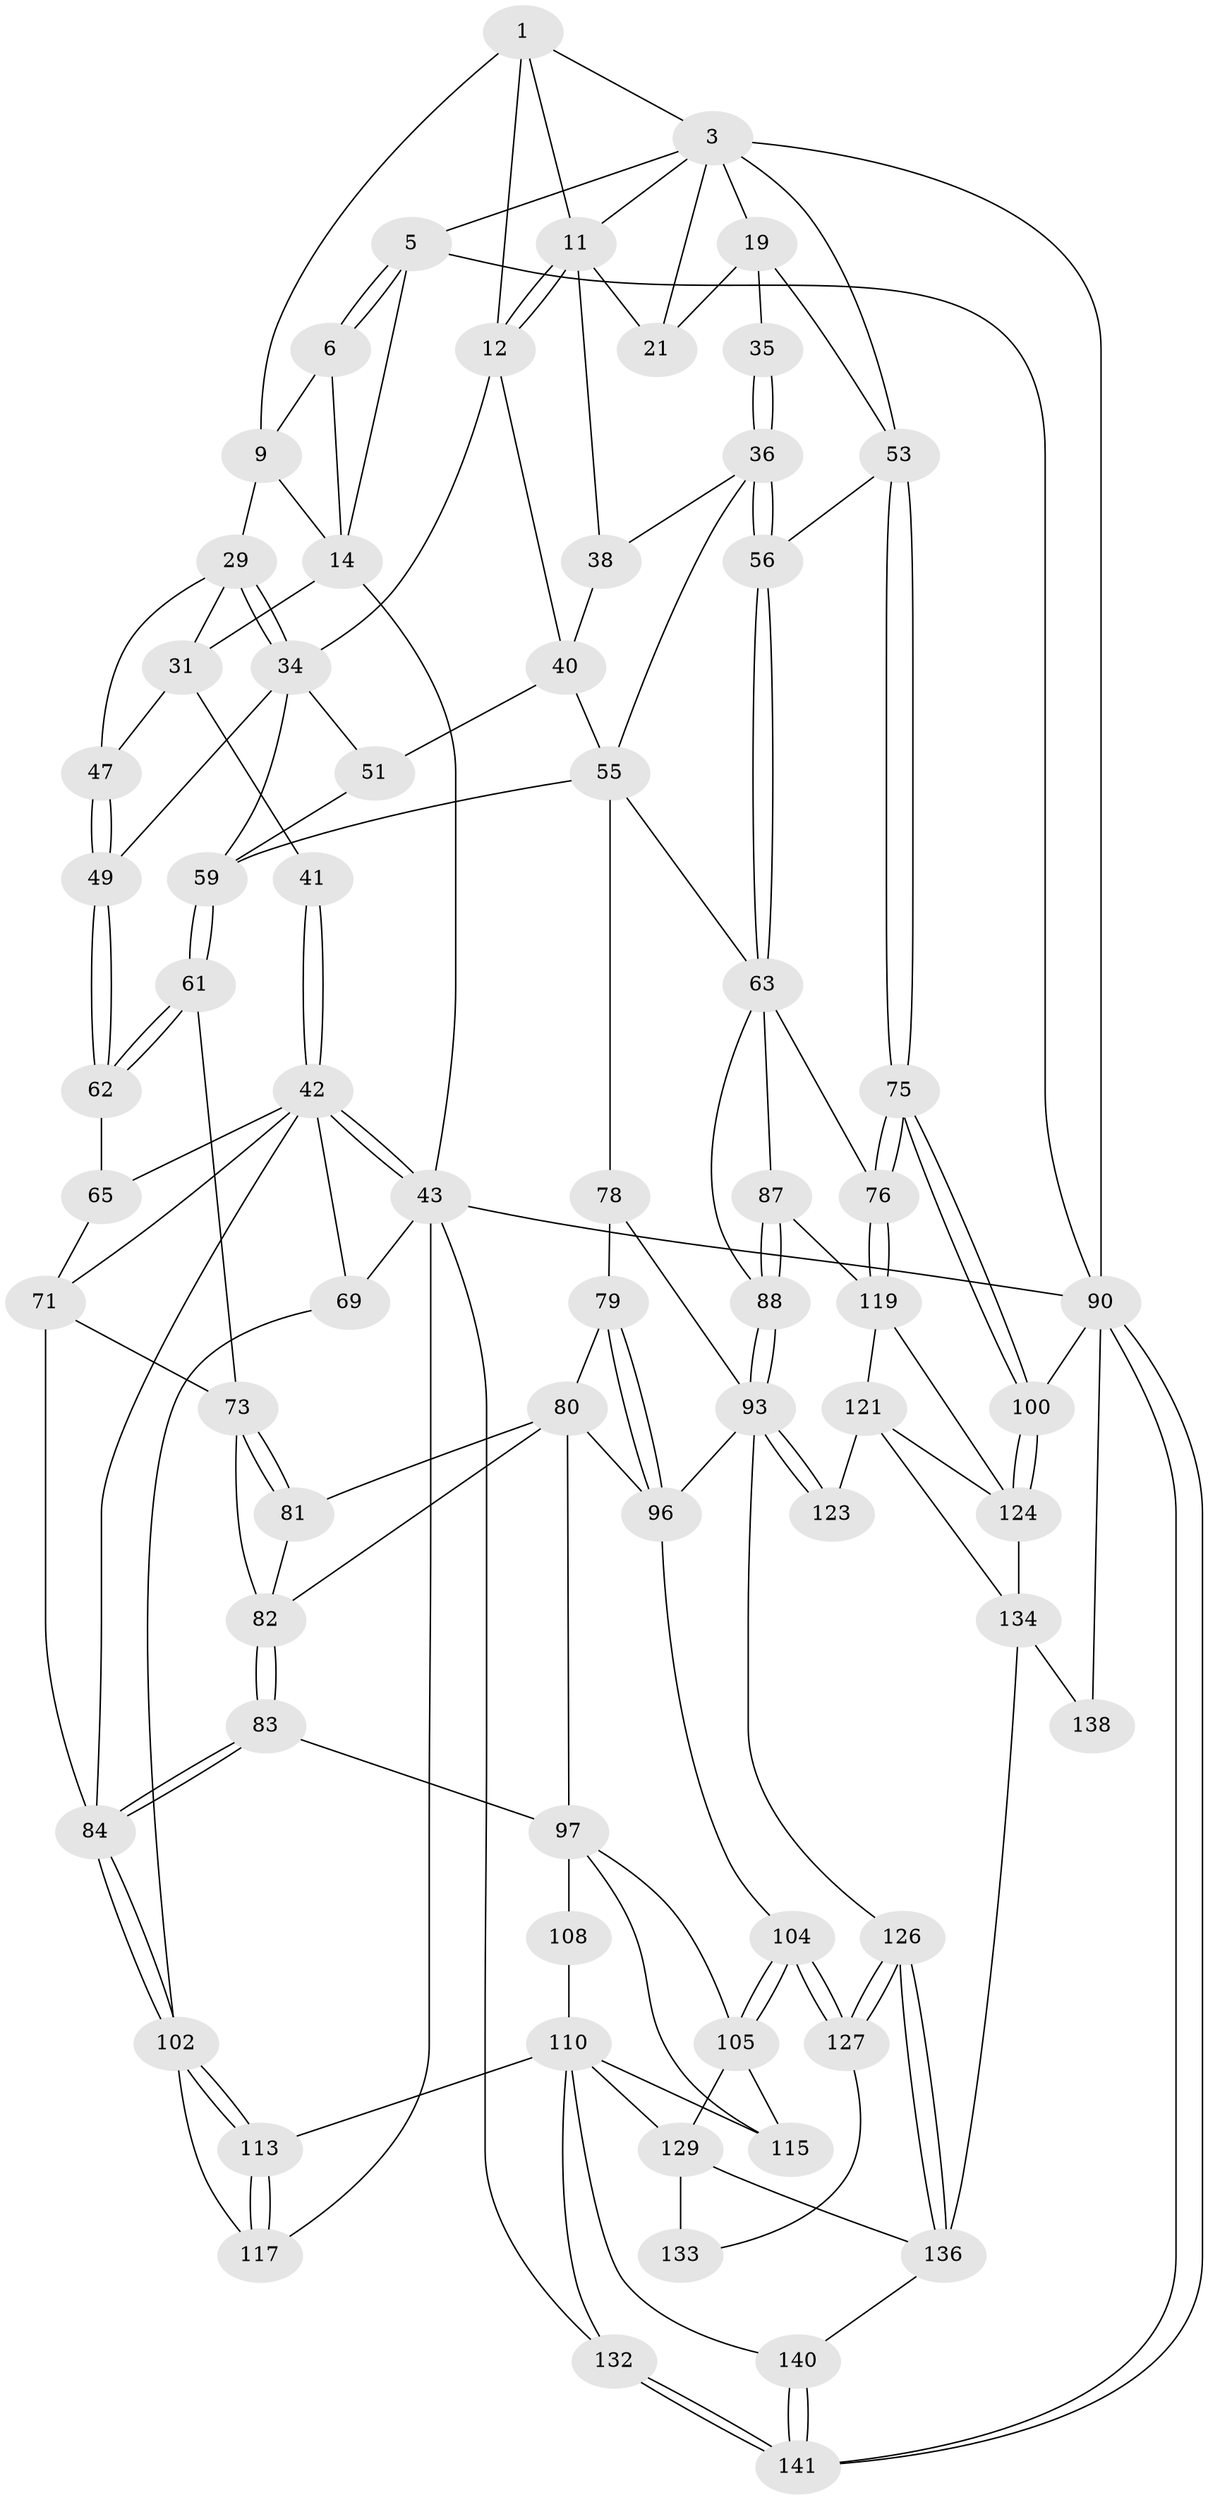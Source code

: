 // original degree distribution, {3: 0.013888888888888888, 4: 0.2638888888888889, 6: 0.25, 5: 0.4722222222222222}
// Generated by graph-tools (version 1.1) at 2025/17/03/09/25 04:17:14]
// undirected, 72 vertices, 167 edges
graph export_dot {
graph [start="1"]
  node [color=gray90,style=filled];
  1 [pos="+0.5891810299958165+0",super="+2+8"];
  3 [pos="+0.8793486575641033+0",super="+4+15"];
  5 [pos="+0+0"];
  6 [pos="+0.18068146207493915+0",super="+7"];
  9 [pos="+0.46132979730215257+0.09445214207420176",super="+28+10"];
  11 [pos="+0.6142659364462144+0.06187011760567342",super="+17"];
  12 [pos="+0.5830681663539464+0.12702996821304607",super="+13"];
  14 [pos="+0.2633030995640779+0",super="+24"];
  19 [pos="+1+0.1694511810732772",super="+20+44"];
  21 [pos="+0.7804699496585124+0.10710465233806615"];
  29 [pos="+0.36468415841230106+0.19324209984541407",super="+30"];
  31 [pos="+0.32312491182046255+0.21529456699269137",super="+46+32"];
  34 [pos="+0.4441922518582479+0.2494073954701703",super="+48"];
  35 [pos="+0.8391991149793081+0.2223979418977868"];
  36 [pos="+0.7903593291643259+0.2670570432478647",super="+37"];
  38 [pos="+0.6968477619242082+0.1753945098872694",super="+39"];
  40 [pos="+0.5421703249145396+0.2340132543231156",super="+50"];
  41 [pos="+0.12100005318440775+0.30186609729254593"];
  42 [pos="+0.10203691968012578+0.31355315999068345",super="+66"];
  43 [pos="+0+0.2171627315912276",super="+70"];
  47 [pos="+0.3425805714602917+0.3295307972010679"];
  49 [pos="+0.34982891177924613+0.34009594376678953"];
  51 [pos="+0.5156001211401945+0.29500167837252766"];
  53 [pos="+1+0.3807671666578813",super="+54"];
  55 [pos="+0.6312798944162991+0.42974450250222607",super="+57"];
  56 [pos="+0.8958721712077883+0.4234149657780066"];
  59 [pos="+0.49905814527087067+0.45294338595385997",super="+60"];
  61 [pos="+0.468089942838379+0.4540496437851143"];
  62 [pos="+0.34868079552349696+0.3995479272063432"];
  63 [pos="+0.8835673785038118+0.452572091413106",super="+77+64"];
  65 [pos="+0.30223348371496955+0.4376404685831322"];
  69 [pos="+0+0.6056827583264978"];
  71 [pos="+0.22697423962548818+0.5270100878986956",super="+72"];
  73 [pos="+0.4361853160505318+0.49626514247095593",super="+74"];
  75 [pos="+1+0.6674093393438192"];
  76 [pos="+1+0.6452411233789075"];
  78 [pos="+0.575275865708146+0.5395488856617947"];
  79 [pos="+0.5020590200580198+0.5821579383014343"];
  80 [pos="+0.4416938590206144+0.5928979922386388",super="+91"];
  81 [pos="+0.3930283839488582+0.57121753746281"];
  82 [pos="+0.3563402528320531+0.5814246251358637",super="+86"];
  83 [pos="+0.254661756721745+0.6571182822192942"];
  84 [pos="+0.2129325005591775+0.6522421558957916",super="+85"];
  87 [pos="+0.8352158091315472+0.6721733632004002"];
  88 [pos="+0.7925473500511755+0.68187952789506"];
  90 [pos="+0+1",super="+99"];
  93 [pos="+0.7703617733029481+0.7088589978263321",super="+94"];
  96 [pos="+0.46659848725119735+0.6726400489977455",super="+101"];
  97 [pos="+0.4001688207933669+0.6992521380010169",super="+98+106"];
  100 [pos="+1+0.7873854069188161"];
  102 [pos="+0.20122871019444752+0.6612316131798143",super="+103"];
  104 [pos="+0.5138685724320537+0.8000356815631902"];
  105 [pos="+0.4384503473088497+0.7773034023720236",super="+116"];
  108 [pos="+0.36005876357077676+0.7592360021918959",super="+109"];
  110 [pos="+0.3103429907527322+0.8242458935124006",super="+114+111"];
  113 [pos="+0.2150723729128703+0.840821131860554"];
  115 [pos="+0.353522955392233+0.8326462875967514"];
  117 [pos="+0.08451606919888387+0.779465750265625"];
  119 [pos="+0.8898228461749368+0.6828746032409136",super="+120"];
  121 [pos="+0.9067942366794686+0.8086062534794433",super="+122"];
  123 [pos="+0.7744859564503351+0.8117626109764404"];
  124 [pos="+1+0.853622017480274",super="+128"];
  126 [pos="+0.6737766794738922+0.9513225147662007"];
  127 [pos="+0.5127151729901408+0.8461021892934689"];
  129 [pos="+0.40724566893509306+0.909581875705649",super="+130"];
  132 [pos="+0.12459579756010677+0.8900392880282123"];
  133 [pos="+0.4724342867311503+0.8978273024488332"];
  134 [pos="+0.8739870554846549+0.9259676005639065",super="+135+137"];
  136 [pos="+0.7104367950730966+1",super="+143"];
  138 [pos="+1+1",super="+139+142"];
  140 [pos="+0.2222528593726769+1"];
  141 [pos="+0+1"];
  1 -- 3;
  1 -- 11;
  1 -- 9;
  1 -- 12;
  3 -- 19 [weight=2];
  3 -- 53;
  3 -- 5;
  3 -- 21;
  3 -- 90;
  3 -- 11;
  5 -- 6;
  5 -- 6;
  5 -- 90;
  5 -- 14;
  6 -- 14;
  6 -- 9;
  9 -- 29;
  9 -- 14 [weight=2];
  11 -- 12 [weight=2];
  11 -- 12;
  11 -- 21;
  11 -- 38;
  12 -- 40;
  12 -- 34;
  14 -- 43;
  14 -- 31;
  19 -- 35 [weight=2];
  19 -- 21;
  19 -- 53;
  29 -- 34;
  29 -- 34;
  29 -- 31;
  29 -- 47;
  31 -- 41 [weight=2];
  31 -- 47;
  34 -- 49;
  34 -- 51;
  34 -- 59;
  35 -- 36;
  35 -- 36;
  36 -- 56;
  36 -- 56;
  36 -- 55;
  36 -- 38 [weight=2];
  38 -- 40;
  40 -- 51;
  40 -- 55;
  41 -- 42;
  41 -- 42;
  42 -- 43;
  42 -- 43;
  42 -- 65;
  42 -- 69;
  42 -- 71;
  42 -- 84;
  43 -- 132;
  43 -- 69;
  43 -- 117;
  43 -- 90;
  47 -- 49;
  47 -- 49;
  49 -- 62;
  49 -- 62;
  51 -- 59;
  53 -- 75;
  53 -- 75;
  53 -- 56;
  55 -- 59;
  55 -- 78;
  55 -- 63;
  56 -- 63;
  56 -- 63;
  59 -- 61;
  59 -- 61;
  61 -- 62;
  61 -- 62;
  61 -- 73;
  62 -- 65;
  63 -- 76;
  63 -- 87;
  63 -- 88;
  65 -- 71;
  69 -- 102;
  71 -- 84;
  71 -- 73;
  73 -- 81;
  73 -- 81;
  73 -- 82;
  75 -- 76;
  75 -- 76;
  75 -- 100;
  75 -- 100;
  76 -- 119;
  76 -- 119;
  78 -- 79;
  78 -- 93;
  79 -- 80;
  79 -- 96;
  79 -- 96;
  80 -- 81;
  80 -- 97;
  80 -- 96;
  80 -- 82;
  81 -- 82;
  82 -- 83;
  82 -- 83;
  83 -- 84;
  83 -- 84;
  83 -- 97;
  84 -- 102;
  84 -- 102;
  87 -- 88;
  87 -- 88;
  87 -- 119;
  88 -- 93;
  88 -- 93;
  90 -- 141;
  90 -- 141;
  90 -- 100;
  90 -- 138;
  93 -- 123 [weight=2];
  93 -- 123;
  93 -- 96;
  93 -- 126;
  96 -- 104;
  97 -- 108 [weight=2];
  97 -- 115;
  97 -- 105;
  100 -- 124;
  100 -- 124;
  102 -- 113;
  102 -- 113;
  102 -- 117;
  104 -- 105;
  104 -- 105;
  104 -- 127;
  104 -- 127;
  105 -- 129;
  105 -- 115;
  108 -- 110 [weight=2];
  110 -- 115;
  110 -- 113;
  110 -- 132;
  110 -- 140;
  110 -- 129;
  113 -- 117;
  113 -- 117;
  119 -- 121;
  119 -- 124;
  121 -- 124;
  121 -- 123;
  121 -- 134;
  124 -- 134;
  126 -- 127;
  126 -- 127;
  126 -- 136;
  126 -- 136;
  127 -- 133;
  129 -- 133 [weight=2];
  129 -- 136;
  132 -- 141;
  132 -- 141;
  134 -- 136;
  134 -- 138 [weight=2];
  136 -- 140;
  140 -- 141;
  140 -- 141;
}
